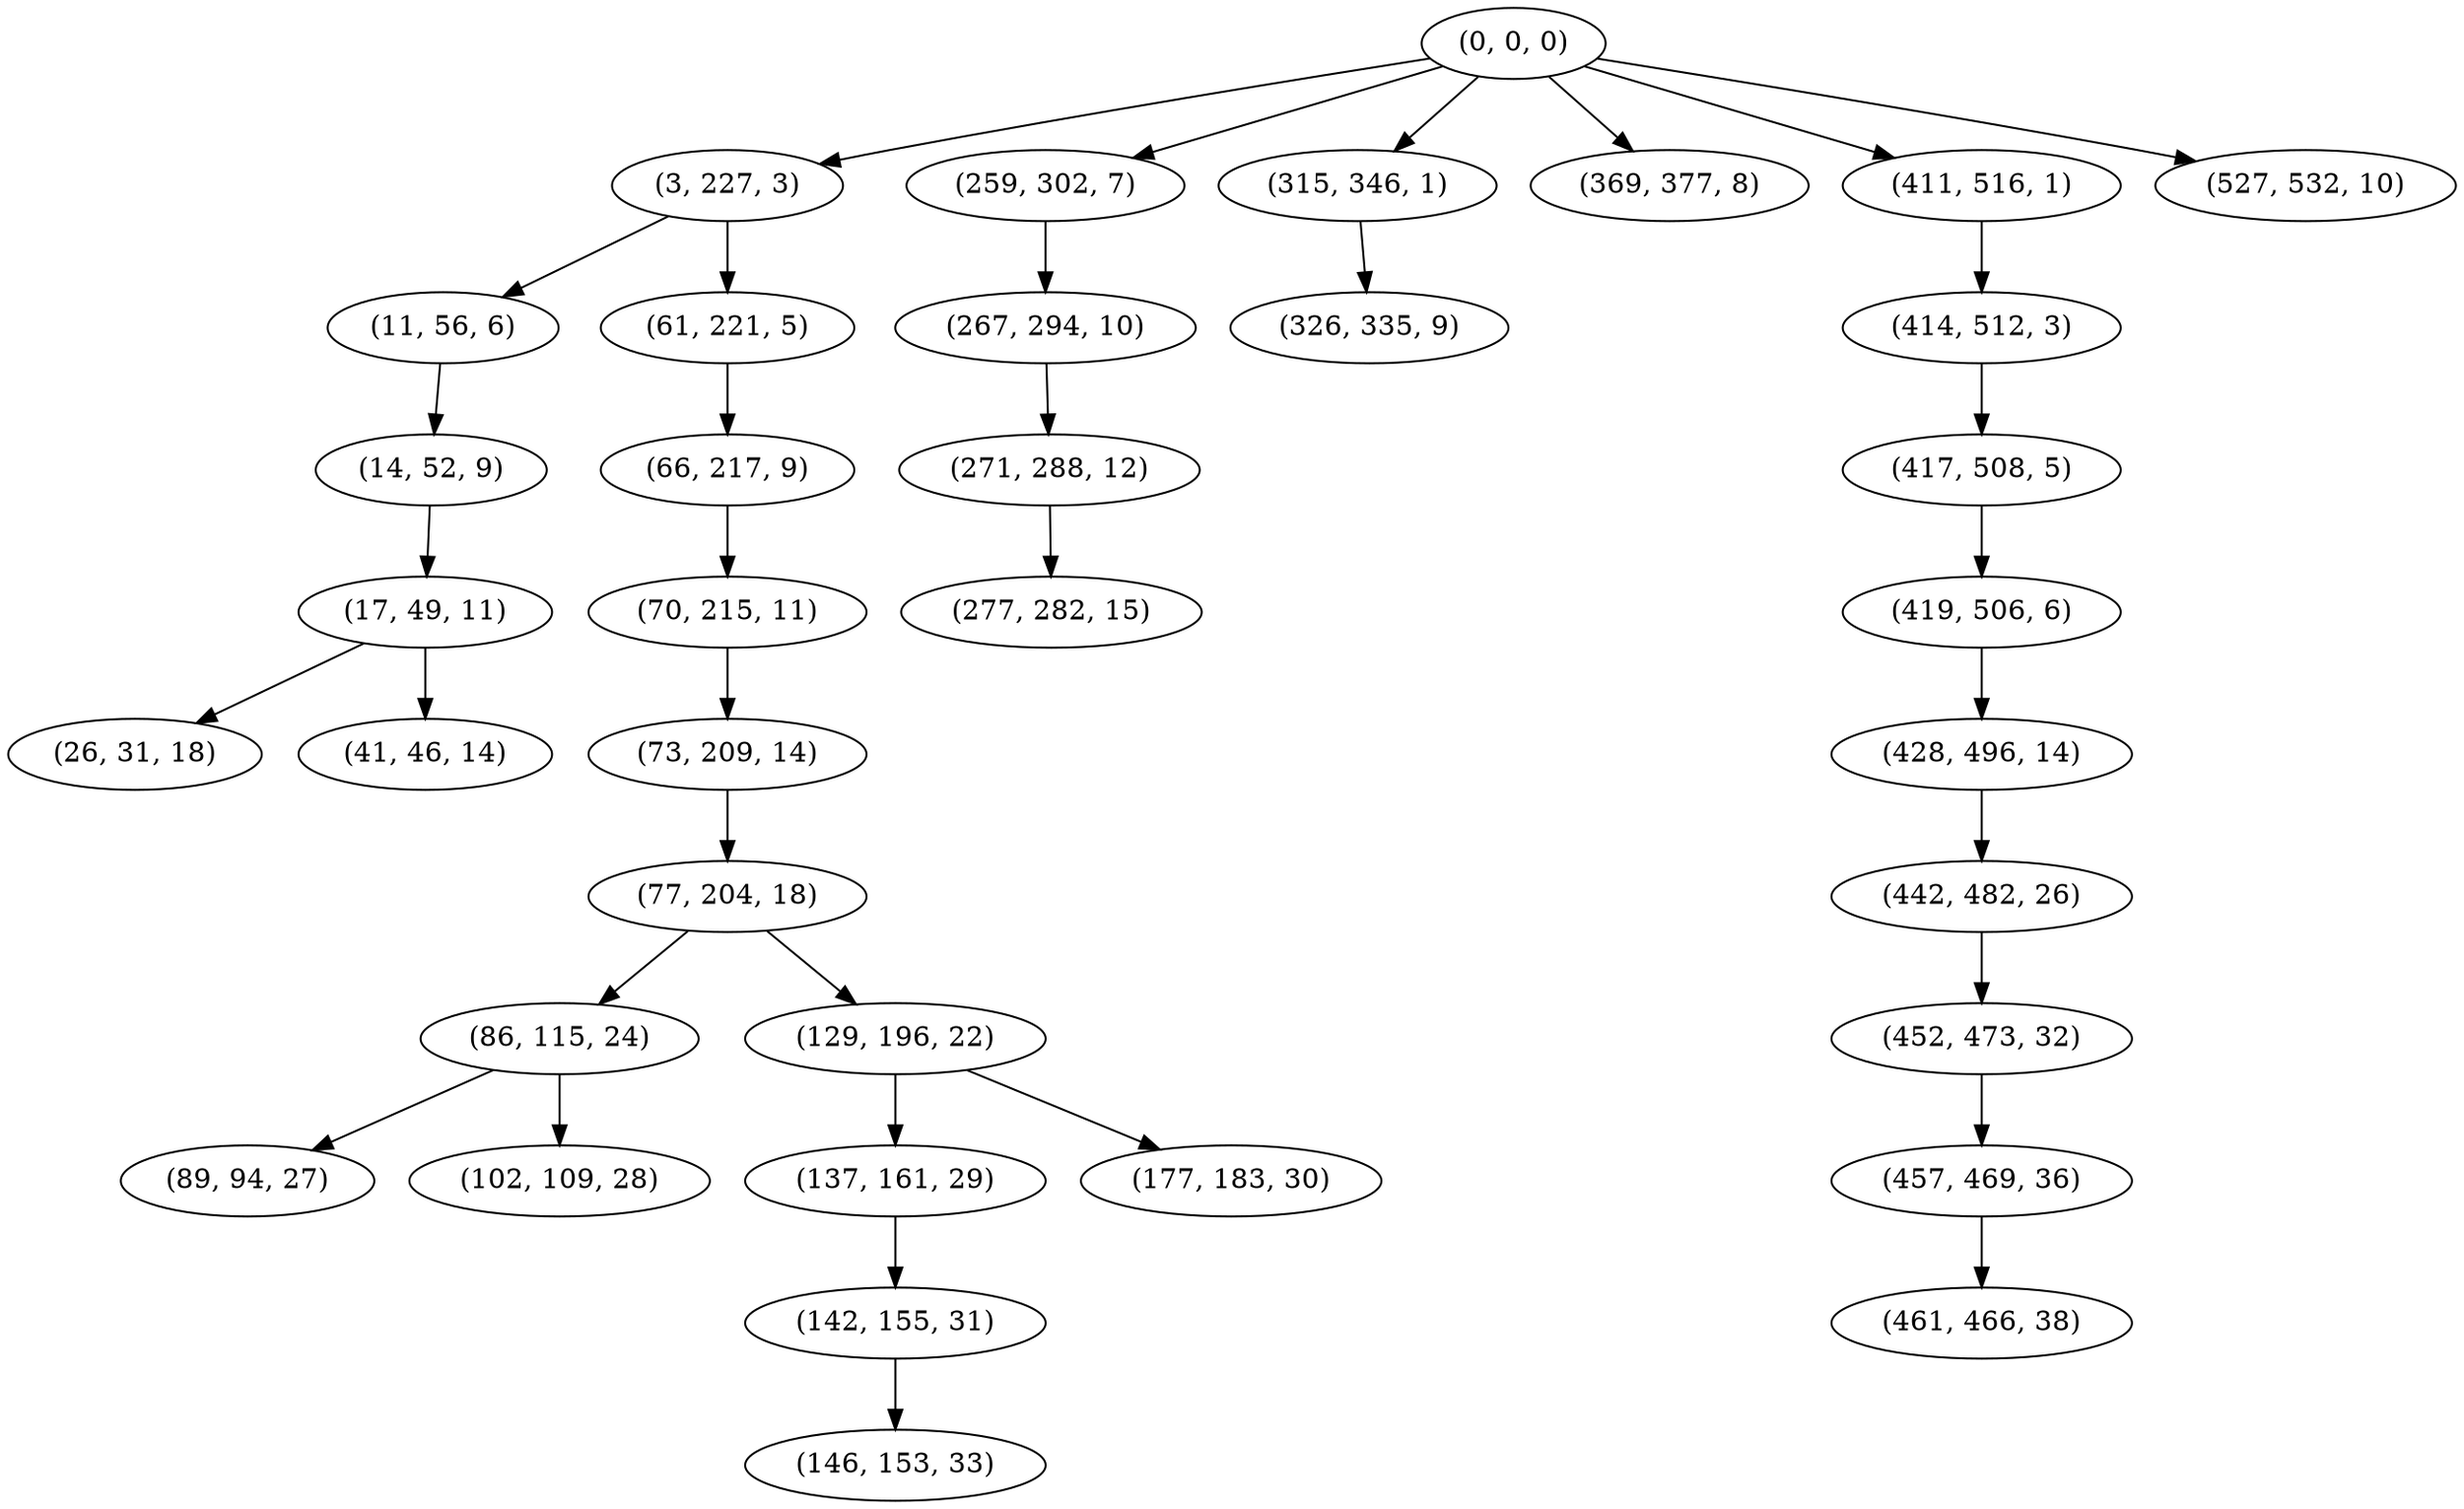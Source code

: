 digraph tree {
    "(0, 0, 0)";
    "(3, 227, 3)";
    "(11, 56, 6)";
    "(14, 52, 9)";
    "(17, 49, 11)";
    "(26, 31, 18)";
    "(41, 46, 14)";
    "(61, 221, 5)";
    "(66, 217, 9)";
    "(70, 215, 11)";
    "(73, 209, 14)";
    "(77, 204, 18)";
    "(86, 115, 24)";
    "(89, 94, 27)";
    "(102, 109, 28)";
    "(129, 196, 22)";
    "(137, 161, 29)";
    "(142, 155, 31)";
    "(146, 153, 33)";
    "(177, 183, 30)";
    "(259, 302, 7)";
    "(267, 294, 10)";
    "(271, 288, 12)";
    "(277, 282, 15)";
    "(315, 346, 1)";
    "(326, 335, 9)";
    "(369, 377, 8)";
    "(411, 516, 1)";
    "(414, 512, 3)";
    "(417, 508, 5)";
    "(419, 506, 6)";
    "(428, 496, 14)";
    "(442, 482, 26)";
    "(452, 473, 32)";
    "(457, 469, 36)";
    "(461, 466, 38)";
    "(527, 532, 10)";
    "(0, 0, 0)" -> "(3, 227, 3)";
    "(0, 0, 0)" -> "(259, 302, 7)";
    "(0, 0, 0)" -> "(315, 346, 1)";
    "(0, 0, 0)" -> "(369, 377, 8)";
    "(0, 0, 0)" -> "(411, 516, 1)";
    "(0, 0, 0)" -> "(527, 532, 10)";
    "(3, 227, 3)" -> "(11, 56, 6)";
    "(3, 227, 3)" -> "(61, 221, 5)";
    "(11, 56, 6)" -> "(14, 52, 9)";
    "(14, 52, 9)" -> "(17, 49, 11)";
    "(17, 49, 11)" -> "(26, 31, 18)";
    "(17, 49, 11)" -> "(41, 46, 14)";
    "(61, 221, 5)" -> "(66, 217, 9)";
    "(66, 217, 9)" -> "(70, 215, 11)";
    "(70, 215, 11)" -> "(73, 209, 14)";
    "(73, 209, 14)" -> "(77, 204, 18)";
    "(77, 204, 18)" -> "(86, 115, 24)";
    "(77, 204, 18)" -> "(129, 196, 22)";
    "(86, 115, 24)" -> "(89, 94, 27)";
    "(86, 115, 24)" -> "(102, 109, 28)";
    "(129, 196, 22)" -> "(137, 161, 29)";
    "(129, 196, 22)" -> "(177, 183, 30)";
    "(137, 161, 29)" -> "(142, 155, 31)";
    "(142, 155, 31)" -> "(146, 153, 33)";
    "(259, 302, 7)" -> "(267, 294, 10)";
    "(267, 294, 10)" -> "(271, 288, 12)";
    "(271, 288, 12)" -> "(277, 282, 15)";
    "(315, 346, 1)" -> "(326, 335, 9)";
    "(411, 516, 1)" -> "(414, 512, 3)";
    "(414, 512, 3)" -> "(417, 508, 5)";
    "(417, 508, 5)" -> "(419, 506, 6)";
    "(419, 506, 6)" -> "(428, 496, 14)";
    "(428, 496, 14)" -> "(442, 482, 26)";
    "(442, 482, 26)" -> "(452, 473, 32)";
    "(452, 473, 32)" -> "(457, 469, 36)";
    "(457, 469, 36)" -> "(461, 466, 38)";
}
